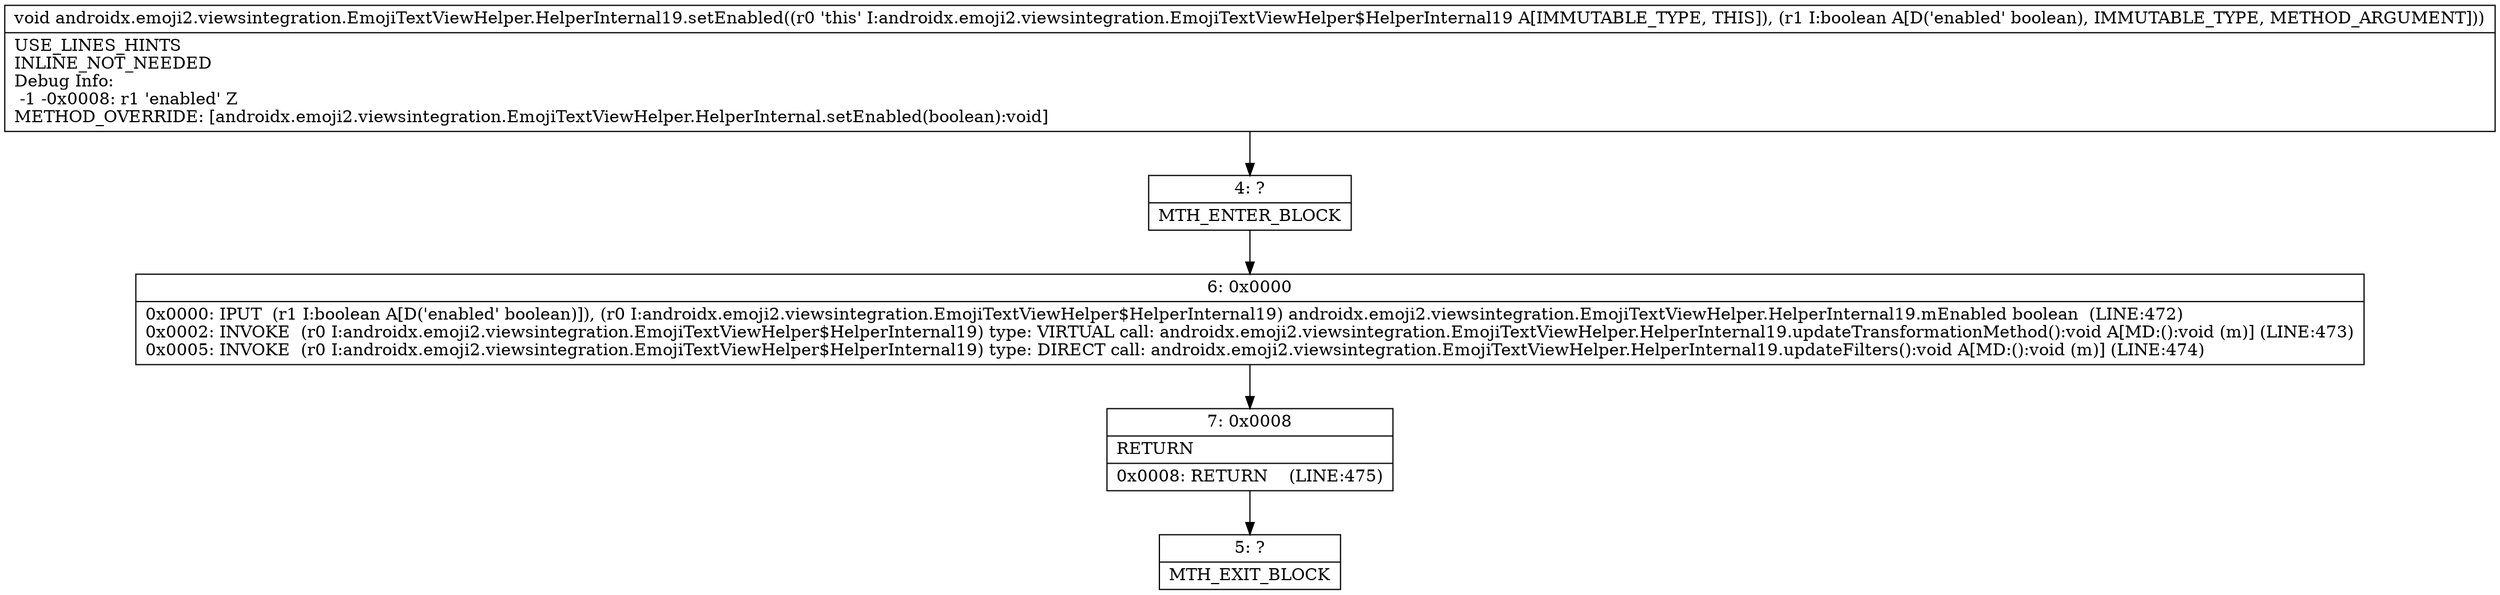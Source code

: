 digraph "CFG forandroidx.emoji2.viewsintegration.EmojiTextViewHelper.HelperInternal19.setEnabled(Z)V" {
Node_4 [shape=record,label="{4\:\ ?|MTH_ENTER_BLOCK\l}"];
Node_6 [shape=record,label="{6\:\ 0x0000|0x0000: IPUT  (r1 I:boolean A[D('enabled' boolean)]), (r0 I:androidx.emoji2.viewsintegration.EmojiTextViewHelper$HelperInternal19) androidx.emoji2.viewsintegration.EmojiTextViewHelper.HelperInternal19.mEnabled boolean  (LINE:472)\l0x0002: INVOKE  (r0 I:androidx.emoji2.viewsintegration.EmojiTextViewHelper$HelperInternal19) type: VIRTUAL call: androidx.emoji2.viewsintegration.EmojiTextViewHelper.HelperInternal19.updateTransformationMethod():void A[MD:():void (m)] (LINE:473)\l0x0005: INVOKE  (r0 I:androidx.emoji2.viewsintegration.EmojiTextViewHelper$HelperInternal19) type: DIRECT call: androidx.emoji2.viewsintegration.EmojiTextViewHelper.HelperInternal19.updateFilters():void A[MD:():void (m)] (LINE:474)\l}"];
Node_7 [shape=record,label="{7\:\ 0x0008|RETURN\l|0x0008: RETURN    (LINE:475)\l}"];
Node_5 [shape=record,label="{5\:\ ?|MTH_EXIT_BLOCK\l}"];
MethodNode[shape=record,label="{void androidx.emoji2.viewsintegration.EmojiTextViewHelper.HelperInternal19.setEnabled((r0 'this' I:androidx.emoji2.viewsintegration.EmojiTextViewHelper$HelperInternal19 A[IMMUTABLE_TYPE, THIS]), (r1 I:boolean A[D('enabled' boolean), IMMUTABLE_TYPE, METHOD_ARGUMENT]))  | USE_LINES_HINTS\lINLINE_NOT_NEEDED\lDebug Info:\l  \-1 \-0x0008: r1 'enabled' Z\lMETHOD_OVERRIDE: [androidx.emoji2.viewsintegration.EmojiTextViewHelper.HelperInternal.setEnabled(boolean):void]\l}"];
MethodNode -> Node_4;Node_4 -> Node_6;
Node_6 -> Node_7;
Node_7 -> Node_5;
}

